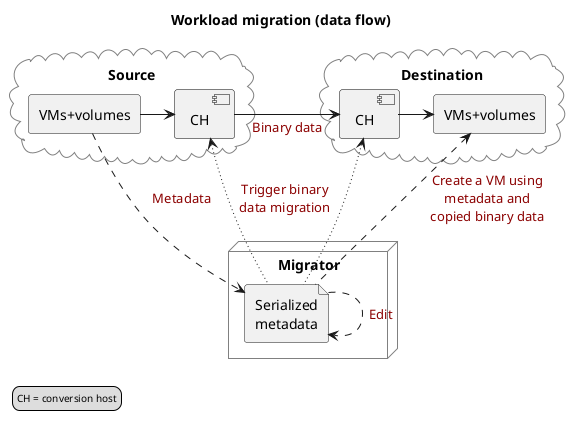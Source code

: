 @startuml

skinparam ArrowFontColor darkred
skinparam CloudBorderColor gray
skinparam ComponentBorderColor black
skinparam NodeBorderColor gray
skinparam LegendFontSize 10
skinparam NoteFontSize 9

title Workload migration (data flow)

cloud Source {
    rectangle "VMs+volumes" as src_res
    component "CH" as src_ch
}

cloud Destination {
    rectangle "VMs+volumes" as dst_res
    component "CH" as dst_ch
}

src_res -right-> src_ch
src_ch -right-> dst_ch : Binary data
dst_ch -right-> dst_res


node Migrator {
    file "Serialized\nmetadata" as ser_res
}

src_res .down.> ser_res : Metadata
ser_res -[dotted]up-> src_ch : Trigger binary\ndata migration
ser_res -[dotted]up-> dst_ch
ser_res .up.> dst_res : Create a VM using\nmetadata and\ncopied binary data

ser_res .down.> ser_res : Edit

legend bottom left
    CH = conversion host
endlegend

@enduml
